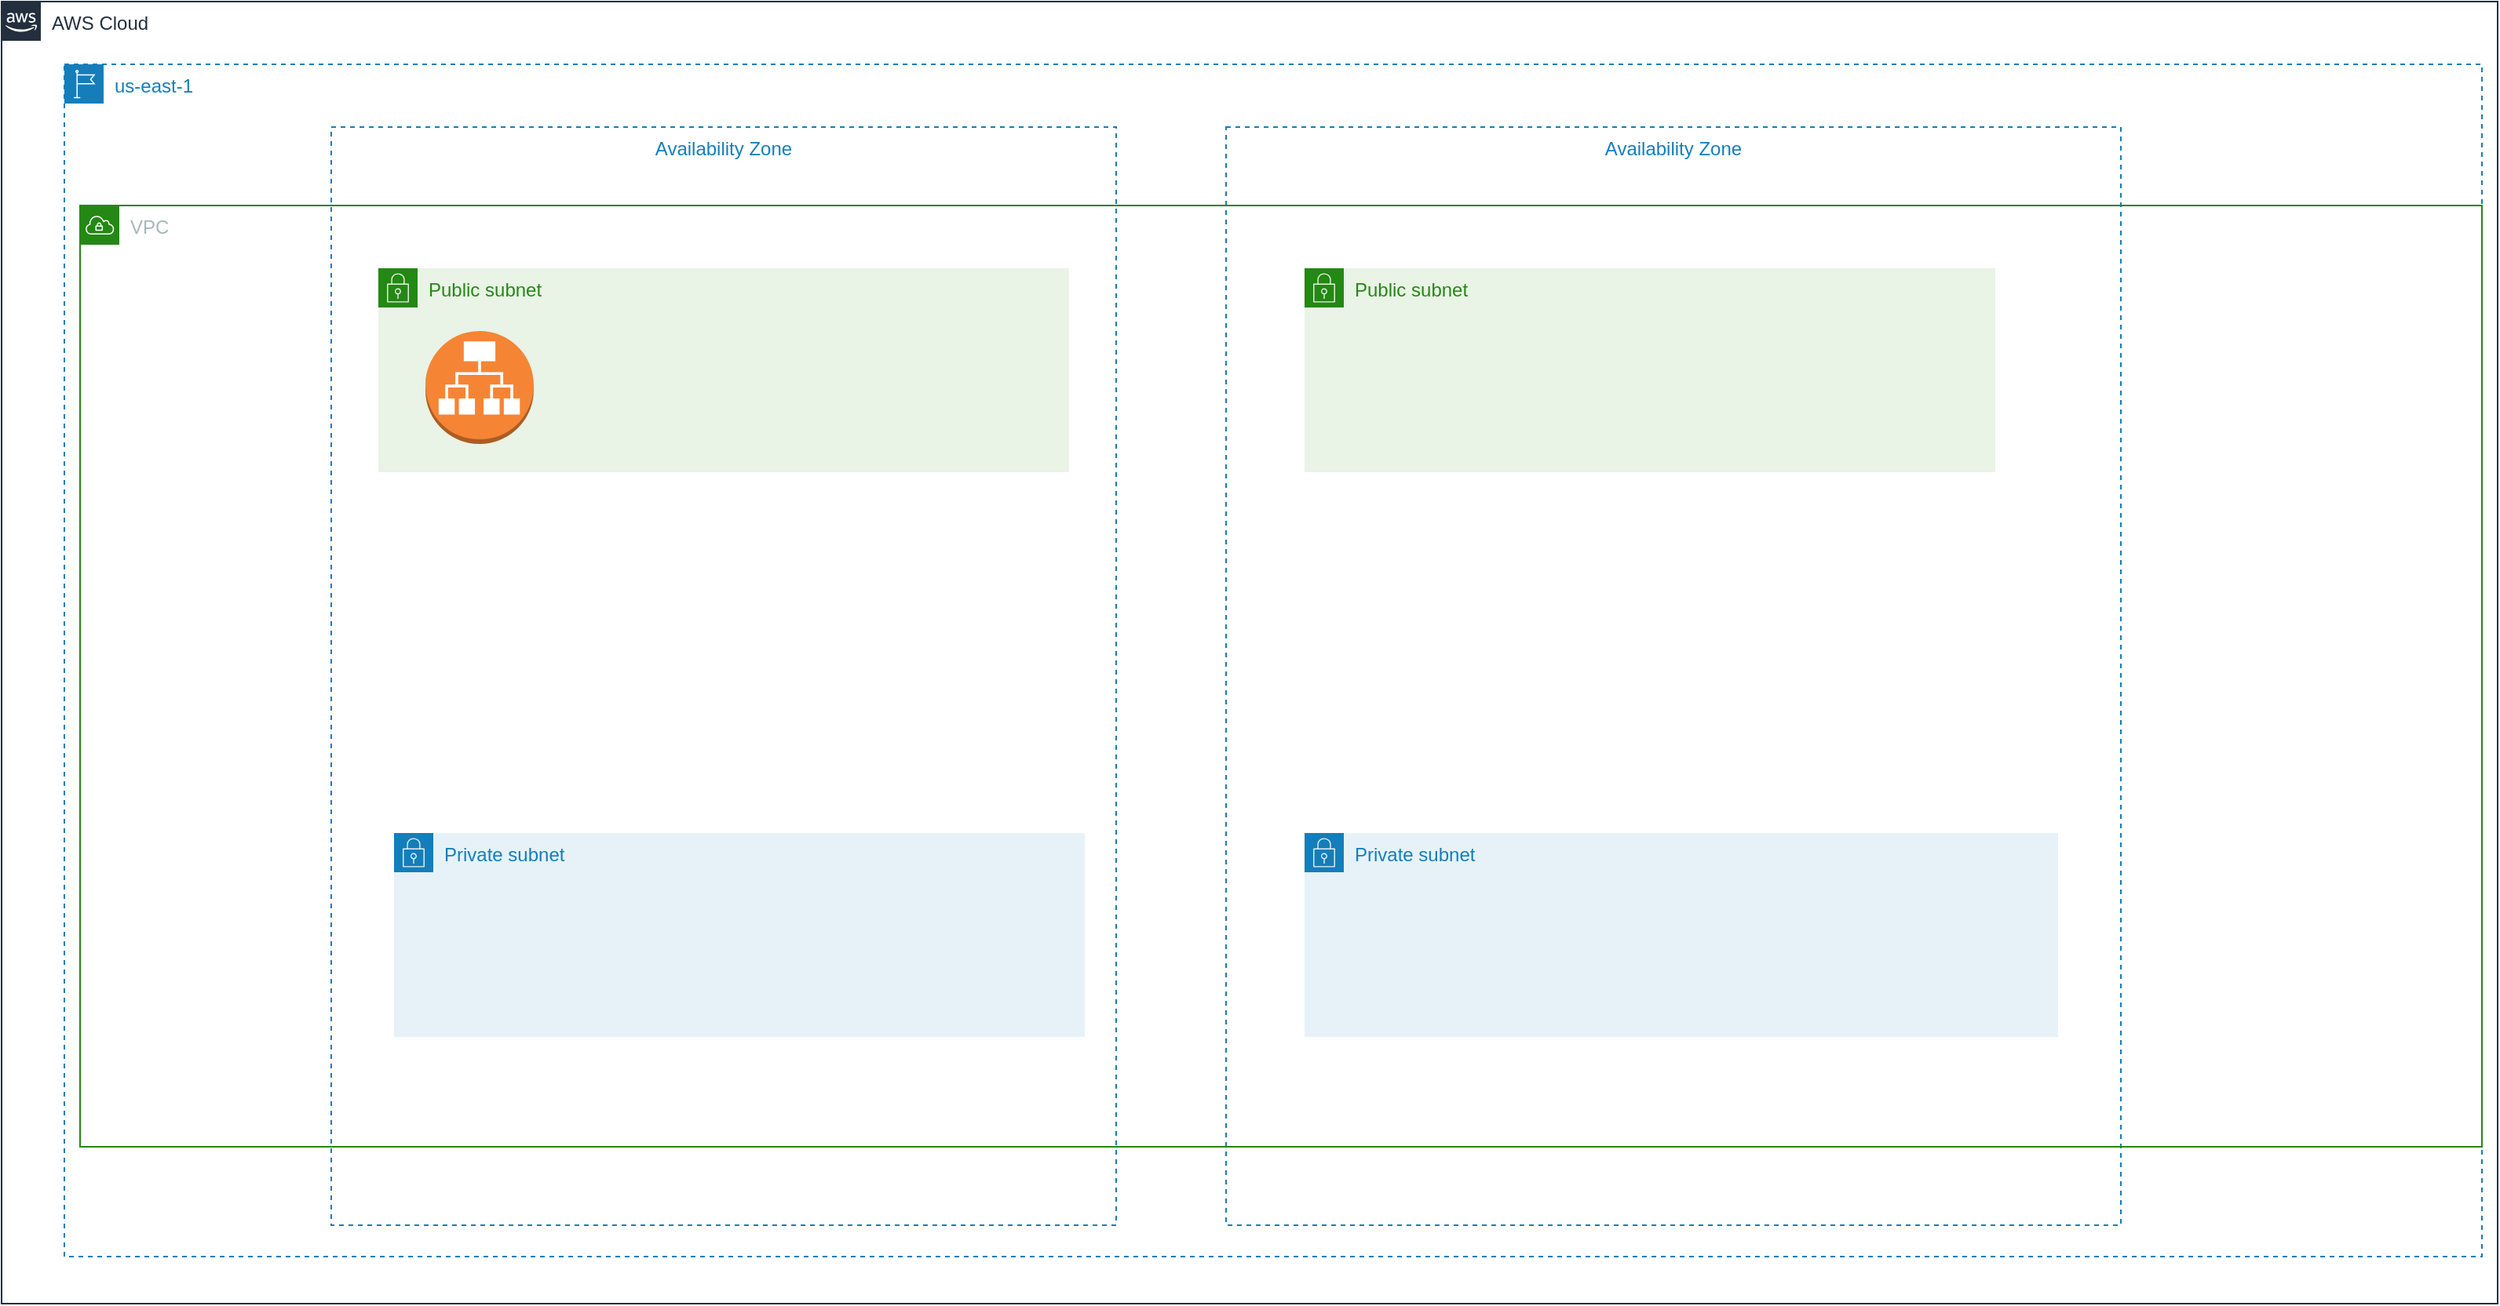 <mxfile version="18.1.2" type="github"><diagram id="0e3h7vt_gL9-TFRTt1RQ" name="Page-1"><mxGraphModel dx="2348" dy="1235" grid="1" gridSize="10" guides="1" tooltips="1" connect="1" arrows="1" fold="1" page="1" pageScale="1" pageWidth="850" pageHeight="1100" math="0" shadow="0"><root><mxCell id="0"/><mxCell id="1" parent="0"/><mxCell id="9OrgMc0ar_69apWB4ugx-1" value="AWS Cloud" style="points=[[0,0],[0.25,0],[0.5,0],[0.75,0],[1,0],[1,0.25],[1,0.5],[1,0.75],[1,1],[0.75,1],[0.5,1],[0.25,1],[0,1],[0,0.75],[0,0.5],[0,0.25]];outlineConnect=0;gradientColor=none;html=1;whiteSpace=wrap;fontSize=12;fontStyle=0;container=1;pointerEvents=0;collapsible=0;recursiveResize=0;shape=mxgraph.aws4.group;grIcon=mxgraph.aws4.group_aws_cloud_alt;strokeColor=#232F3E;fillColor=none;verticalAlign=top;align=left;spacingLeft=30;fontColor=#232F3E;dashed=0;" parent="1" vertex="1"><mxGeometry x="40" y="80" width="1590" height="830" as="geometry"/></mxCell><mxCell id="9OrgMc0ar_69apWB4ugx-5" value="us-east-1" style="points=[[0,0],[0.25,0],[0.5,0],[0.75,0],[1,0],[1,0.25],[1,0.5],[1,0.75],[1,1],[0.75,1],[0.5,1],[0.25,1],[0,1],[0,0.75],[0,0.5],[0,0.25]];outlineConnect=0;gradientColor=none;html=1;whiteSpace=wrap;fontSize=12;fontStyle=0;container=1;pointerEvents=0;collapsible=0;recursiveResize=0;shape=mxgraph.aws4.group;grIcon=mxgraph.aws4.group_region;strokeColor=#147EBA;fillColor=none;verticalAlign=top;align=left;spacingLeft=30;fontColor=#147EBA;dashed=1;" parent="9OrgMc0ar_69apWB4ugx-1" vertex="1"><mxGeometry x="40" y="40" width="1540" height="760" as="geometry"/></mxCell><mxCell id="9OrgMc0ar_69apWB4ugx-6" value="Availability Zone" style="fillColor=none;strokeColor=#147EBA;dashed=1;verticalAlign=top;fontStyle=0;fontColor=#147EBA;" parent="9OrgMc0ar_69apWB4ugx-5" vertex="1"><mxGeometry x="170" y="40" width="500" height="700" as="geometry"/></mxCell><mxCell id="9OrgMc0ar_69apWB4ugx-7" value="Availability Zone" style="fillColor=none;strokeColor=#147EBA;dashed=1;verticalAlign=top;fontStyle=0;fontColor=#147EBA;" parent="9OrgMc0ar_69apWB4ugx-5" vertex="1"><mxGeometry x="740" y="40" width="570" height="700" as="geometry"/></mxCell><mxCell id="9OrgMc0ar_69apWB4ugx-8" value="VPC" style="points=[[0,0],[0.25,0],[0.5,0],[0.75,0],[1,0],[1,0.25],[1,0.5],[1,0.75],[1,1],[0.75,1],[0.5,1],[0.25,1],[0,1],[0,0.75],[0,0.5],[0,0.25]];outlineConnect=0;gradientColor=none;html=1;whiteSpace=wrap;fontSize=12;fontStyle=0;container=1;pointerEvents=0;collapsible=0;recursiveResize=0;shape=mxgraph.aws4.group;grIcon=mxgraph.aws4.group_vpc;strokeColor=#248814;fillColor=none;verticalAlign=top;align=left;spacingLeft=30;fontColor=#AAB7B8;dashed=0;" parent="9OrgMc0ar_69apWB4ugx-5" vertex="1"><mxGeometry x="10" y="90" width="1530" height="600" as="geometry"/></mxCell><mxCell id="9OrgMc0ar_69apWB4ugx-9" value="Private subnet" style="points=[[0,0],[0.25,0],[0.5,0],[0.75,0],[1,0],[1,0.25],[1,0.5],[1,0.75],[1,1],[0.75,1],[0.5,1],[0.25,1],[0,1],[0,0.75],[0,0.5],[0,0.25]];outlineConnect=0;gradientColor=none;html=1;whiteSpace=wrap;fontSize=12;fontStyle=0;container=1;pointerEvents=0;collapsible=0;recursiveResize=0;shape=mxgraph.aws4.group;grIcon=mxgraph.aws4.group_security_group;grStroke=0;strokeColor=#147EBA;fillColor=#E6F2F8;verticalAlign=top;align=left;spacingLeft=30;fontColor=#147EBA;dashed=0;" parent="9OrgMc0ar_69apWB4ugx-8" vertex="1"><mxGeometry x="200" y="400" width="440" height="130" as="geometry"/></mxCell><mxCell id="9OrgMc0ar_69apWB4ugx-10" value="Private subnet" style="points=[[0,0],[0.25,0],[0.5,0],[0.75,0],[1,0],[1,0.25],[1,0.5],[1,0.75],[1,1],[0.75,1],[0.5,1],[0.25,1],[0,1],[0,0.75],[0,0.5],[0,0.25]];outlineConnect=0;gradientColor=none;html=1;whiteSpace=wrap;fontSize=12;fontStyle=0;container=1;pointerEvents=0;collapsible=0;recursiveResize=0;shape=mxgraph.aws4.group;grIcon=mxgraph.aws4.group_security_group;grStroke=0;strokeColor=#147EBA;fillColor=#E6F2F8;verticalAlign=top;align=left;spacingLeft=30;fontColor=#147EBA;dashed=0;" parent="9OrgMc0ar_69apWB4ugx-8" vertex="1"><mxGeometry x="780" y="400" width="480" height="130" as="geometry"/></mxCell><mxCell id="9OrgMc0ar_69apWB4ugx-11" value="Public subnet" style="points=[[0,0],[0.25,0],[0.5,0],[0.75,0],[1,0],[1,0.25],[1,0.5],[1,0.75],[1,1],[0.75,1],[0.5,1],[0.25,1],[0,1],[0,0.75],[0,0.5],[0,0.25]];outlineConnect=0;gradientColor=none;html=1;whiteSpace=wrap;fontSize=12;fontStyle=0;container=1;pointerEvents=0;collapsible=0;recursiveResize=0;shape=mxgraph.aws4.group;grIcon=mxgraph.aws4.group_security_group;grStroke=0;strokeColor=#248814;fillColor=#E9F3E6;verticalAlign=top;align=left;spacingLeft=30;fontColor=#248814;dashed=0;" parent="9OrgMc0ar_69apWB4ugx-8" vertex="1"><mxGeometry x="190" y="40" width="440" height="130" as="geometry"/></mxCell><mxCell id="9OrgMc0ar_69apWB4ugx-13" value="" style="outlineConnect=0;dashed=0;verticalLabelPosition=bottom;verticalAlign=top;align=center;html=1;shape=mxgraph.aws3.application_load_balancer;fillColor=#F58534;gradientColor=none;" parent="9OrgMc0ar_69apWB4ugx-11" vertex="1"><mxGeometry x="30" y="40" width="69" height="72" as="geometry"/></mxCell><mxCell id="9OrgMc0ar_69apWB4ugx-12" value="Public subnet" style="points=[[0,0],[0.25,0],[0.5,0],[0.75,0],[1,0],[1,0.25],[1,0.5],[1,0.75],[1,1],[0.75,1],[0.5,1],[0.25,1],[0,1],[0,0.75],[0,0.5],[0,0.25]];outlineConnect=0;gradientColor=none;html=1;whiteSpace=wrap;fontSize=12;fontStyle=0;container=1;pointerEvents=0;collapsible=0;recursiveResize=0;shape=mxgraph.aws4.group;grIcon=mxgraph.aws4.group_security_group;grStroke=0;strokeColor=#248814;fillColor=#E9F3E6;verticalAlign=top;align=left;spacingLeft=30;fontColor=#248814;dashed=0;" parent="9OrgMc0ar_69apWB4ugx-5" vertex="1"><mxGeometry x="790" y="130" width="440" height="130" as="geometry"/></mxCell></root></mxGraphModel></diagram></mxfile>